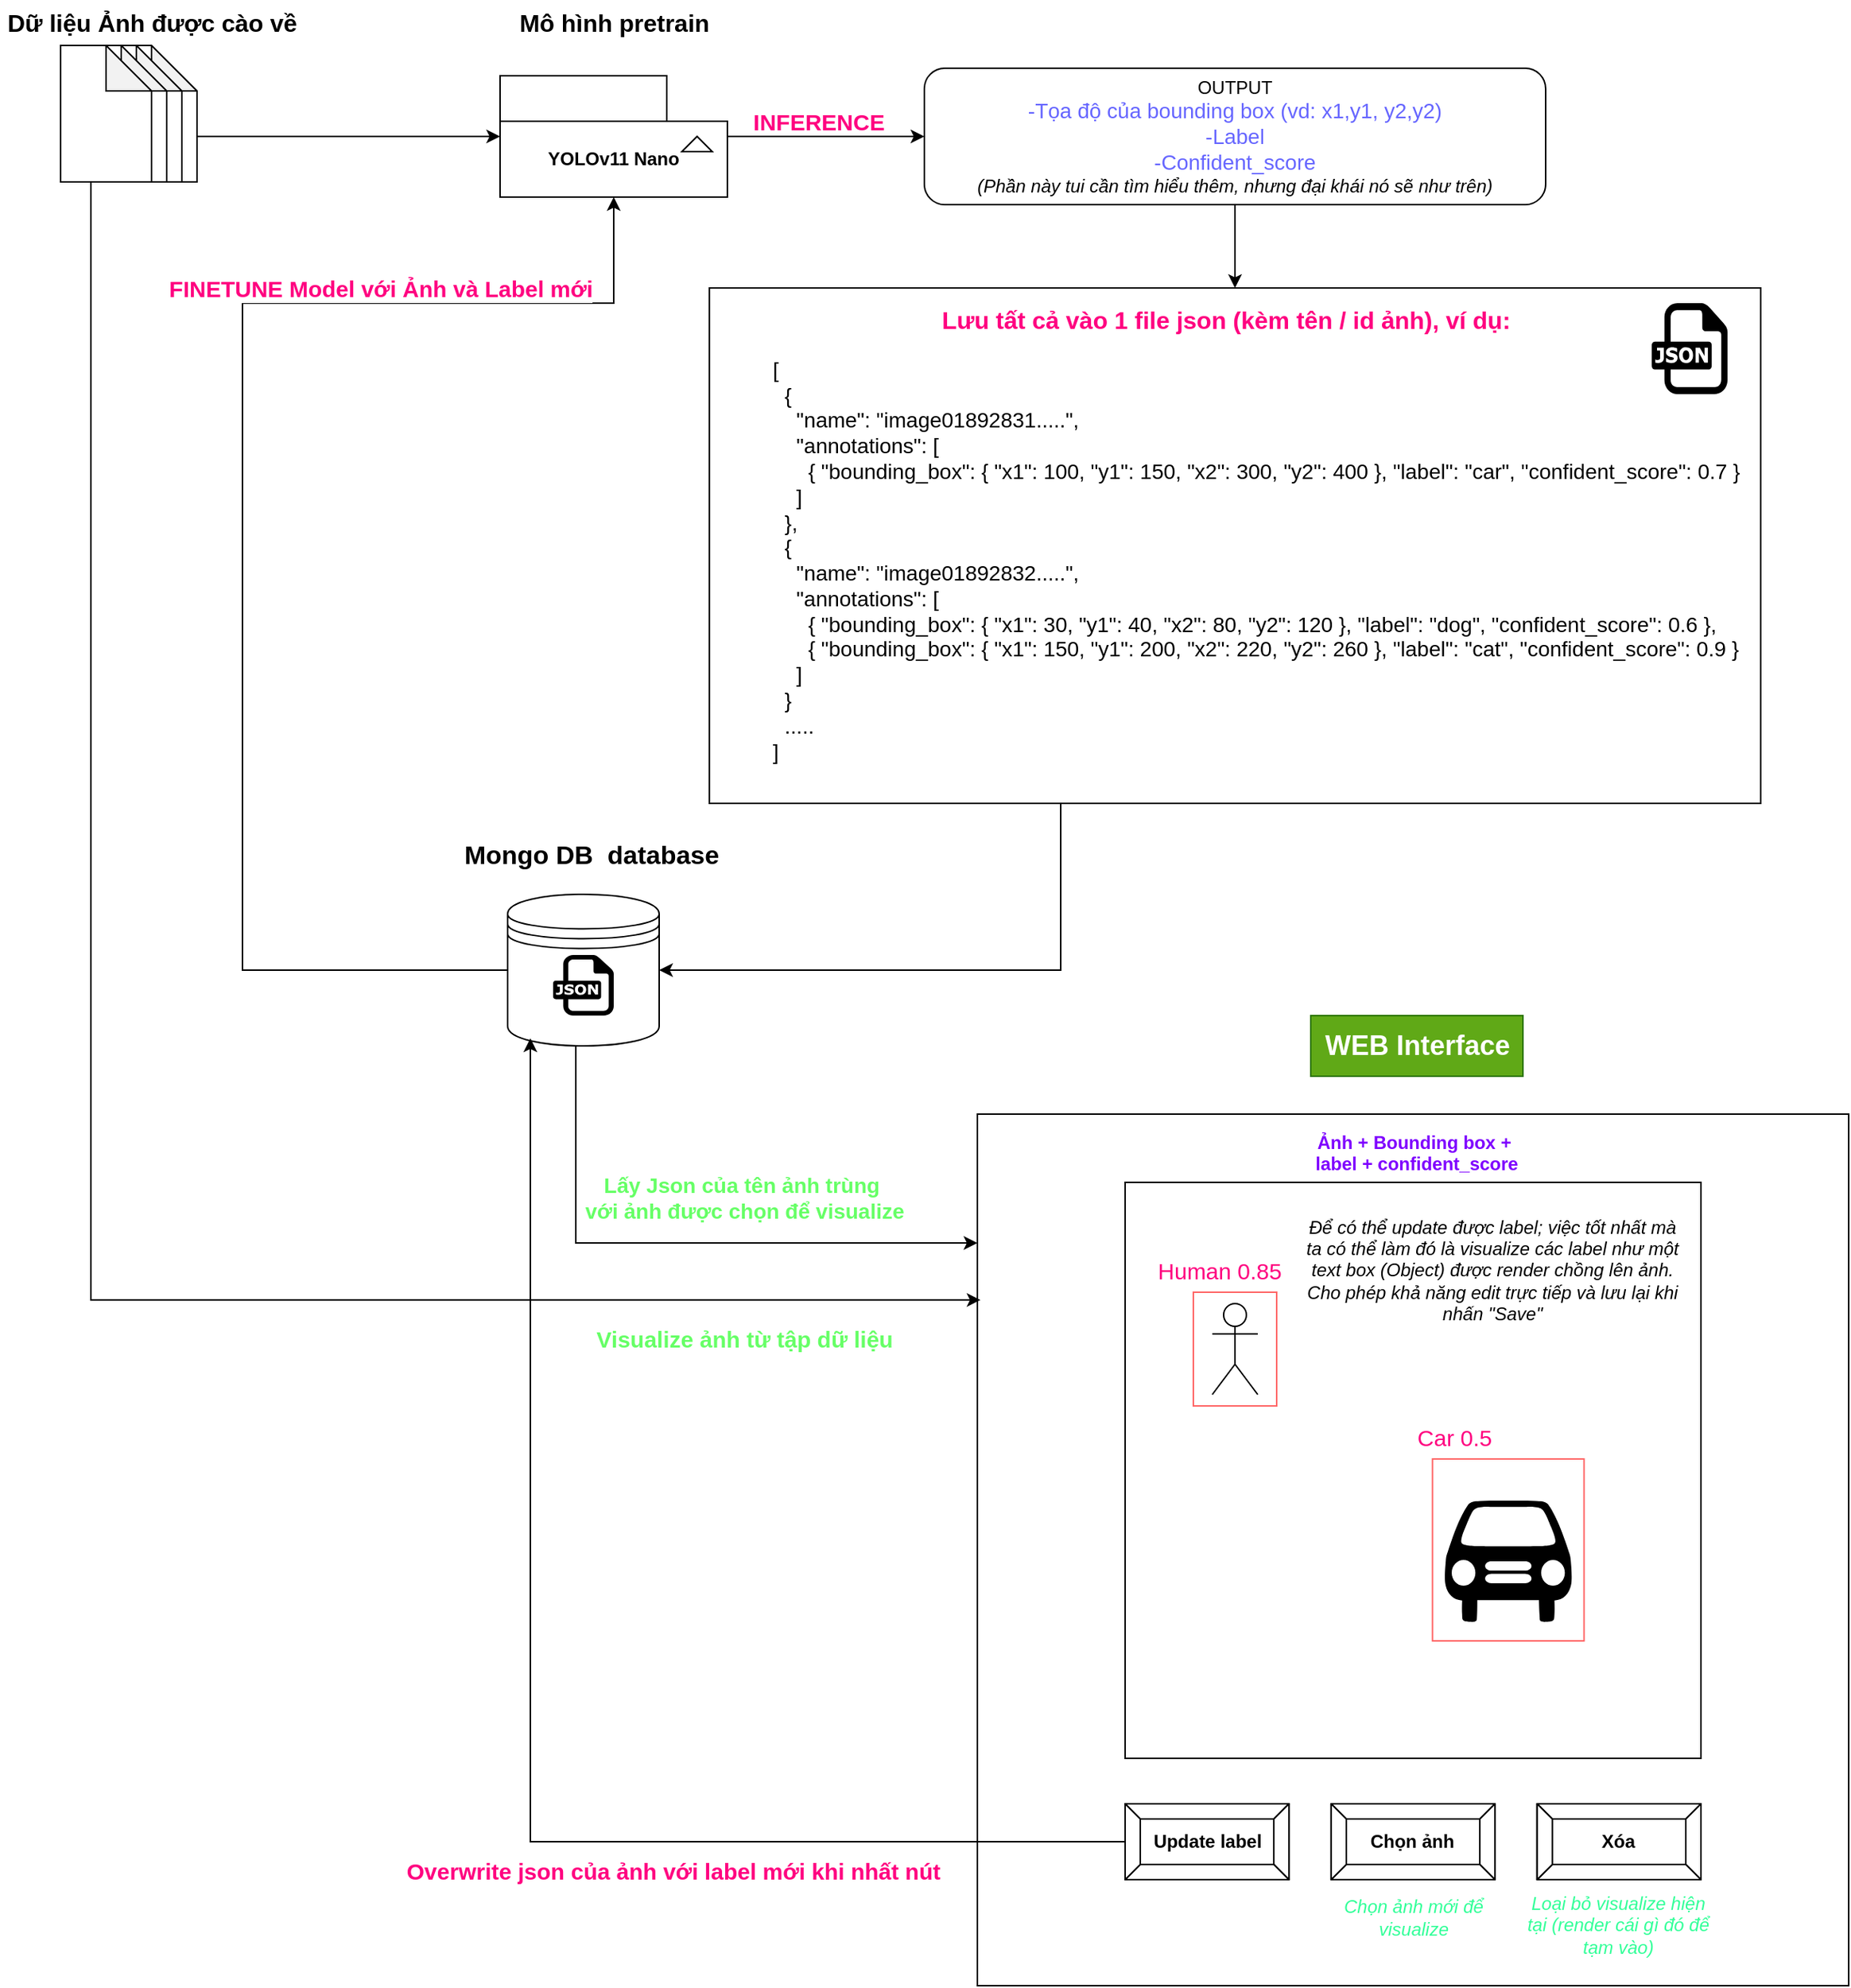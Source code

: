 <mxfile version="28.1.2">
  <diagram name="Page-1" id="EityS3i2jAoheY3nX5Qh">
    <mxGraphModel dx="1226" dy="736" grid="1" gridSize="10" guides="1" tooltips="1" connect="1" arrows="1" fold="1" page="1" pageScale="1" pageWidth="850" pageHeight="1100" math="0" shadow="0">
      <root>
        <mxCell id="0" />
        <mxCell id="1" parent="0" />
        <mxCell id="FvhLVzp3-vAK4EzgBv7z-2" value="&#xa;&lt;font style=&quot;forced-color-adjust: none; font-family: Helvetica; font-size: 12px; font-style: normal; font-variant-ligatures: normal; font-variant-caps: normal; font-weight: 400; letter-spacing: normal; orphans: 2; text-align: center; text-indent: 0px; text-transform: none; widows: 2; word-spacing: 0px; -webkit-text-stroke-width: 0px; white-space: normal; background-color: rgb(236, 236, 236); text-decoration-thickness: initial; text-decoration-style: initial; text-decoration-color: initial; color: rgb(127, 0, 255);&quot; data-mx-given-colors=&quot;{&amp;quot;color&amp;quot;:&amp;quot;rgb(127, 0, 255)&amp;quot;}&quot;&gt;&lt;b style=&quot;forced-color-adjust: none;&quot;&gt;Ảnh + Bounding box +&amp;nbsp;&lt;/b&gt;&lt;/font&gt;&lt;div style=&quot;forced-color-adjust: none; color: rgb(0, 0, 0); font-family: Helvetica; font-size: 12px; font-style: normal; font-variant-ligatures: normal; font-variant-caps: normal; font-weight: 400; letter-spacing: normal; orphans: 2; text-align: center; text-indent: 0px; text-transform: none; widows: 2; word-spacing: 0px; -webkit-text-stroke-width: 0px; white-space: normal; background-color: rgb(236, 236, 236); text-decoration-thickness: initial; text-decoration-style: initial; text-decoration-color: initial;&quot;&gt;&lt;font style=&quot;forced-color-adjust: none; color: rgb(127, 0, 255);&quot; data-mx-given-colors=&quot;{&amp;quot;color&amp;quot;:&amp;quot;rgb(127, 0, 255)&amp;quot;}&quot;&gt;&lt;b style=&quot;forced-color-adjust: none;&quot;&gt;label + confident_score&lt;/b&gt;&lt;/font&gt;&lt;/div&gt;&#xa;&#xa;" style="whiteSpace=wrap;html=1;aspect=fixed;fillColor=none;" vertex="1" parent="1">
          <mxGeometry x="645" y="735" width="575" height="575" as="geometry" />
        </mxCell>
        <mxCell id="FvhLVzp3-vAK4EzgBv7z-3" value="WEB Interface" style="text;html=1;align=center;verticalAlign=middle;resizable=0;points=[];autosize=1;strokeColor=#2D7600;fillColor=#60a917;fontColor=#ffffff;fontStyle=1;fontSize=18;" vertex="1" parent="1">
          <mxGeometry x="865" y="670" width="140" height="40" as="geometry" />
        </mxCell>
        <mxCell id="FvhLVzp3-vAK4EzgBv7z-4" value="" style="whiteSpace=wrap;html=1;aspect=fixed;" vertex="1" parent="1">
          <mxGeometry x="742.5" y="780" width="380" height="380" as="geometry" />
        </mxCell>
        <mxCell id="FvhLVzp3-vAK4EzgBv7z-22" style="edgeStyle=orthogonalEdgeStyle;rounded=0;orthogonalLoop=1;jettySize=auto;html=1;exitX=0;exitY=0;exitDx=60;exitDy=60;exitPerimeter=0;" edge="1" parent="1" source="FvhLVzp3-vAK4EzgBv7z-5" target="FvhLVzp3-vAK4EzgBv7z-15">
          <mxGeometry relative="1" as="geometry" />
        </mxCell>
        <mxCell id="FvhLVzp3-vAK4EzgBv7z-24" value="INFERENCE" style="edgeLabel;html=1;align=center;verticalAlign=middle;resizable=0;points=[];fontSize=15;fontStyle=1;fontColor=#FF0080;" vertex="1" connectable="0" parent="FvhLVzp3-vAK4EzgBv7z-22">
          <mxGeometry x="-0.038" y="-2" relative="1" as="geometry">
            <mxPoint x="314" y="-12" as="offset" />
          </mxGeometry>
        </mxCell>
        <mxCell id="FvhLVzp3-vAK4EzgBv7z-5" value="" style="shape=note;whiteSpace=wrap;html=1;backgroundOutline=1;darkOpacity=0.05;" vertex="1" parent="1">
          <mxGeometry x="70" y="30" width="60" height="90" as="geometry" />
        </mxCell>
        <mxCell id="FvhLVzp3-vAK4EzgBv7z-6" value="Dữ liệu Ảnh được cào về" style="text;html=1;align=center;verticalAlign=middle;resizable=0;points=[];autosize=1;strokeColor=none;fillColor=none;fontSize=16;fontStyle=1" vertex="1" parent="1">
          <mxGeometry width="200" height="30" as="geometry" />
        </mxCell>
        <mxCell id="FvhLVzp3-vAK4EzgBv7z-7" value="" style="shape=note;whiteSpace=wrap;html=1;backgroundOutline=1;darkOpacity=0.05;" vertex="1" parent="1">
          <mxGeometry x="60" y="30" width="60" height="90" as="geometry" />
        </mxCell>
        <mxCell id="FvhLVzp3-vAK4EzgBv7z-8" value="" style="shape=note;whiteSpace=wrap;html=1;backgroundOutline=1;darkOpacity=0.05;" vertex="1" parent="1">
          <mxGeometry x="50" y="30" width="60" height="90" as="geometry" />
        </mxCell>
        <mxCell id="FvhLVzp3-vAK4EzgBv7z-36" style="edgeStyle=orthogonalEdgeStyle;rounded=0;orthogonalLoop=1;jettySize=auto;html=1;entryX=0.006;entryY=0.39;entryDx=0;entryDy=0;entryPerimeter=0;" edge="1" parent="1">
          <mxGeometry relative="1" as="geometry">
            <mxPoint x="647.04" y="857.6" as="targetPoint" />
            <mxPoint x="60.003" y="110" as="sourcePoint" />
            <Array as="points">
              <mxPoint x="60" y="858" />
            </Array>
          </mxGeometry>
        </mxCell>
        <mxCell id="FvhLVzp3-vAK4EzgBv7z-38" value="Visualize ảnh từ tập dữ liệu" style="edgeLabel;html=1;align=center;verticalAlign=middle;resizable=0;points=[];fontSize=15;fontColor=#66FF66;fontStyle=1" vertex="1" connectable="0" parent="FvhLVzp3-vAK4EzgBv7z-36">
          <mxGeometry x="0.575" y="3" relative="1" as="geometry">
            <mxPoint x="127" y="28" as="offset" />
          </mxGeometry>
        </mxCell>
        <mxCell id="FvhLVzp3-vAK4EzgBv7z-9" value="" style="shape=note;whiteSpace=wrap;html=1;backgroundOutline=1;darkOpacity=0.05;" vertex="1" parent="1">
          <mxGeometry x="40" y="30" width="60" height="90" as="geometry" />
        </mxCell>
        <mxCell id="FvhLVzp3-vAK4EzgBv7z-31" style="edgeStyle=orthogonalEdgeStyle;rounded=0;orthogonalLoop=1;jettySize=auto;html=1;entryX=0.5;entryY=0;entryDx=0;entryDy=0;" edge="1" parent="1" source="FvhLVzp3-vAK4EzgBv7z-14" target="FvhLVzp3-vAK4EzgBv7z-30">
          <mxGeometry relative="1" as="geometry" />
        </mxCell>
        <mxCell id="FvhLVzp3-vAK4EzgBv7z-14" value="OUTPUT&lt;div&gt;&lt;font style=&quot;font-size: 14px; color: rgb(102, 102, 255);&quot;&gt;-Tọa độ của bounding box (vd: x1,y1, y2,y2)&lt;/font&gt;&lt;/div&gt;&lt;div&gt;&lt;font style=&quot;font-size: 14px; color: rgb(102, 102, 255);&quot;&gt;-Label&lt;/font&gt;&lt;/div&gt;&lt;div&gt;&lt;font color=&quot;#6666ff&quot;&gt;&lt;span style=&quot;font-size: 14px;&quot;&gt;-Confident_score&lt;br&gt;&lt;/span&gt;&lt;/font&gt;&lt;i&gt;(Phần này tui cần tìm hiểu thêm, nhưng đại khái nó sẽ như trên)&lt;/i&gt;&lt;/div&gt;" style="rounded=1;whiteSpace=wrap;html=1;" vertex="1" parent="1">
          <mxGeometry x="610" y="45" width="410" height="90" as="geometry" />
        </mxCell>
        <mxCell id="FvhLVzp3-vAK4EzgBv7z-25" style="edgeStyle=orthogonalEdgeStyle;rounded=0;orthogonalLoop=1;jettySize=auto;html=1;" edge="1" parent="1" source="FvhLVzp3-vAK4EzgBv7z-15" target="FvhLVzp3-vAK4EzgBv7z-14">
          <mxGeometry relative="1" as="geometry" />
        </mxCell>
        <mxCell id="FvhLVzp3-vAK4EzgBv7z-15" value="YOLOv11 Nano" style="shape=folder;fontStyle=1;tabWidth=110;tabHeight=30;tabPosition=left;html=1;boundedLbl=1;folderSymbol=triangle;whiteSpace=wrap;" vertex="1" parent="1">
          <mxGeometry x="330" y="50" width="150" height="80" as="geometry" />
        </mxCell>
        <mxCell id="FvhLVzp3-vAK4EzgBv7z-26" value="Mô hình pretrain" style="text;html=1;align=center;verticalAlign=middle;resizable=0;points=[];autosize=1;strokeColor=none;fillColor=none;fontSize=16;fontStyle=1" vertex="1" parent="1">
          <mxGeometry x="335" width="140" height="30" as="geometry" />
        </mxCell>
        <mxCell id="FvhLVzp3-vAK4EzgBv7z-34" style="edgeStyle=orthogonalEdgeStyle;rounded=0;orthogonalLoop=1;jettySize=auto;html=1;entryX=1;entryY=0.5;entryDx=0;entryDy=0;" edge="1" parent="1" source="FvhLVzp3-vAK4EzgBv7z-30" target="FvhLVzp3-vAK4EzgBv7z-32">
          <mxGeometry relative="1" as="geometry">
            <Array as="points">
              <mxPoint x="700" y="640" />
            </Array>
          </mxGeometry>
        </mxCell>
        <mxCell id="FvhLVzp3-vAK4EzgBv7z-30" value="&lt;div style=&quot;text-align: center;&quot;&gt;&lt;b style=&quot;color: rgb(255, 0, 128); font-size: 16px; background-color: transparent;&quot;&gt;Lưu tất cả vào 1 file json (kèm tên / id ảnh), ví dụ:&lt;/b&gt;&lt;/div&gt;&lt;div style=&quot;text-align: center;&quot;&gt;&lt;font style=&quot;color: rgb(0, 0, 0);&quot;&gt;&lt;br&gt;&lt;/font&gt;&lt;/div&gt;&lt;blockquote style=&quot;margin: 0 0 0 40px; border: none; padding: 0px;&quot;&gt;&lt;div&gt;&lt;div&gt;&lt;div style=&quot;&quot;&gt;&lt;font style=&quot;font-size: 14px; color: rgb(0, 0, 0);&quot;&gt;[&lt;/font&gt;&lt;/div&gt;&lt;/div&gt;&lt;/div&gt;&lt;div&gt;&lt;div&gt;&lt;div&gt;&lt;font style=&quot;font-size: 14px; color: rgb(0, 0, 0);&quot;&gt;&amp;nbsp; {&lt;/font&gt;&lt;/div&gt;&lt;/div&gt;&lt;/div&gt;&lt;div&gt;&lt;div&gt;&lt;div&gt;&lt;font style=&quot;font-size: 14px; color: rgb(0, 0, 0);&quot;&gt;&amp;nbsp; &amp;nbsp; &quot;name&quot;: &quot;image01892831.....&quot;,&lt;/font&gt;&lt;/div&gt;&lt;/div&gt;&lt;/div&gt;&lt;div&gt;&lt;div&gt;&lt;div&gt;&lt;font style=&quot;font-size: 14px; color: rgb(0, 0, 0);&quot;&gt;&amp;nbsp; &amp;nbsp; &quot;annotations&quot;: [&lt;/font&gt;&lt;/div&gt;&lt;/div&gt;&lt;/div&gt;&lt;div&gt;&lt;div&gt;&lt;div&gt;&lt;font style=&quot;font-size: 14px; color: rgb(0, 0, 0);&quot;&gt;&amp;nbsp; &amp;nbsp; &amp;nbsp; { &quot;bounding_box&quot;: { &quot;x1&quot;: 100, &quot;y1&quot;: 150, &quot;x2&quot;: 300, &quot;y2&quot;: 400 }, &quot;label&quot;: &quot;car&quot;, &quot;confident_score&quot;: 0.7 }&lt;/font&gt;&lt;/div&gt;&lt;/div&gt;&lt;/div&gt;&lt;div&gt;&lt;div&gt;&lt;div&gt;&lt;font style=&quot;font-size: 14px; color: rgb(0, 0, 0);&quot;&gt;&amp;nbsp; &amp;nbsp; ]&lt;/font&gt;&lt;/div&gt;&lt;/div&gt;&lt;/div&gt;&lt;div&gt;&lt;div&gt;&lt;div&gt;&lt;font style=&quot;font-size: 14px; color: rgb(0, 0, 0);&quot;&gt;&amp;nbsp; },&lt;/font&gt;&lt;/div&gt;&lt;/div&gt;&lt;/div&gt;&lt;div&gt;&lt;div&gt;&lt;div&gt;&lt;font style=&quot;font-size: 14px; color: rgb(0, 0, 0);&quot;&gt;&amp;nbsp; {&lt;/font&gt;&lt;/div&gt;&lt;/div&gt;&lt;/div&gt;&lt;div&gt;&lt;div&gt;&lt;div&gt;&lt;font style=&quot;font-size: 14px; color: rgb(0, 0, 0);&quot;&gt;&amp;nbsp; &amp;nbsp; &quot;name&quot;: &quot;image01892832.....&quot;,&lt;/font&gt;&lt;/div&gt;&lt;/div&gt;&lt;/div&gt;&lt;div&gt;&lt;div&gt;&lt;div&gt;&lt;font style=&quot;font-size: 14px; color: rgb(0, 0, 0);&quot;&gt;&amp;nbsp; &amp;nbsp; &quot;annotations&quot;: [&lt;/font&gt;&lt;/div&gt;&lt;/div&gt;&lt;/div&gt;&lt;div&gt;&lt;div&gt;&lt;div&gt;&lt;font style=&quot;font-size: 14px; color: rgb(0, 0, 0);&quot;&gt;&amp;nbsp; &amp;nbsp; &amp;nbsp; { &quot;bounding_box&quot;: { &quot;x1&quot;: 30, &quot;y1&quot;: 40, &quot;x2&quot;: 80, &quot;y2&quot;: 120 }, &quot;label&quot;: &quot;dog&quot;, &quot;confident_score&quot;: 0.6 },&lt;/font&gt;&lt;/div&gt;&lt;/div&gt;&lt;/div&gt;&lt;div&gt;&lt;div&gt;&lt;div&gt;&lt;font style=&quot;font-size: 14px; color: rgb(0, 0, 0);&quot;&gt;&amp;nbsp; &amp;nbsp; &amp;nbsp; { &quot;bounding_box&quot;: { &quot;x1&quot;: 150, &quot;y1&quot;: 200, &quot;x2&quot;: 220, &quot;y2&quot;: 260 }, &quot;label&quot;: &quot;cat&quot;, &quot;confident_score&quot;: 0.9 }&lt;/font&gt;&lt;/div&gt;&lt;/div&gt;&lt;/div&gt;&lt;div&gt;&lt;div&gt;&lt;div&gt;&lt;font style=&quot;font-size: 14px; color: rgb(0, 0, 0);&quot;&gt;&amp;nbsp; &amp;nbsp; ]&lt;/font&gt;&lt;/div&gt;&lt;/div&gt;&lt;/div&gt;&lt;div&gt;&lt;div&gt;&lt;div&gt;&lt;font style=&quot;font-size: 14px; color: rgb(0, 0, 0);&quot;&gt;&amp;nbsp; }&lt;/font&gt;&lt;/div&gt;&lt;/div&gt;&lt;/div&gt;&lt;div&gt;&lt;div&gt;&lt;div&gt;&lt;font style=&quot;font-size: 14px; color: rgb(0, 0, 0);&quot;&gt;&amp;nbsp; .....&lt;/font&gt;&lt;/div&gt;&lt;/div&gt;&lt;/div&gt;&lt;div&gt;&lt;div&gt;&lt;div&gt;&lt;font style=&quot;font-size: 14px; color: rgb(0, 0, 0);&quot;&gt;]&lt;/font&gt;&lt;/div&gt;&lt;/div&gt;&lt;/div&gt;&lt;/blockquote&gt;&lt;div&gt;&lt;div&gt;&lt;br&gt;&lt;/div&gt;&lt;/div&gt;" style="rounded=0;whiteSpace=wrap;html=1;align=left;" vertex="1" parent="1">
          <mxGeometry x="468.13" y="190" width="693.75" height="340" as="geometry" />
        </mxCell>
        <mxCell id="FvhLVzp3-vAK4EzgBv7z-39" style="edgeStyle=orthogonalEdgeStyle;rounded=0;orthogonalLoop=1;jettySize=auto;html=1;" edge="1" parent="1" source="FvhLVzp3-vAK4EzgBv7z-32">
          <mxGeometry relative="1" as="geometry">
            <mxPoint x="645" y="820" as="targetPoint" />
            <Array as="points">
              <mxPoint x="380" y="820" />
            </Array>
          </mxGeometry>
        </mxCell>
        <mxCell id="FvhLVzp3-vAK4EzgBv7z-40" value="Lấy Json của tên ảnh trùng&amp;nbsp;&lt;div&gt;với ảnh được chọn để visualize&lt;/div&gt;" style="edgeLabel;html=1;align=center;verticalAlign=middle;resizable=0;points=[];fontSize=14;fontColor=#66FF66;fontStyle=1" vertex="1" connectable="0" parent="FvhLVzp3-vAK4EzgBv7z-39">
          <mxGeometry x="0.336" relative="1" as="geometry">
            <mxPoint x="-23" y="-30" as="offset" />
          </mxGeometry>
        </mxCell>
        <mxCell id="FvhLVzp3-vAK4EzgBv7z-32" value="" style="shape=datastore;html=1;labelPosition=center;verticalLabelPosition=bottom;align=center;verticalAlign=top;" vertex="1" parent="1">
          <mxGeometry x="335" y="590" width="100" height="100" as="geometry" />
        </mxCell>
        <mxCell id="FvhLVzp3-vAK4EzgBv7z-35" value="Mongo DB&amp;nbsp; database" style="text;html=1;align=center;verticalAlign=middle;resizable=0;points=[];autosize=1;strokeColor=none;fillColor=none;fontSize=17;fontStyle=1" vertex="1" parent="1">
          <mxGeometry x="300" y="550" width="180" height="30" as="geometry" />
        </mxCell>
        <mxCell id="FvhLVzp3-vAK4EzgBv7z-43" value="" style="dashed=0;outlineConnect=0;html=1;align=center;labelPosition=center;verticalLabelPosition=bottom;verticalAlign=top;shape=mxgraph.weblogos.json" vertex="1" parent="1">
          <mxGeometry x="1090" y="200" width="50" height="60" as="geometry" />
        </mxCell>
        <mxCell id="FvhLVzp3-vAK4EzgBv7z-47" value="Update label" style="labelPosition=center;verticalLabelPosition=middle;align=center;html=1;shape=mxgraph.basic.button;dx=10;whiteSpace=wrap;fontStyle=1" vertex="1" parent="1">
          <mxGeometry x="742.5" y="1190" width="108.11" height="50" as="geometry" />
        </mxCell>
        <mxCell id="FvhLVzp3-vAK4EzgBv7z-53" value="&lt;font data-mx-given-colors=&quot;{&amp;quot;color&amp;quot;:&amp;quot;rgb(127, 0, 255)&amp;quot;}&quot; style=&quot;forced-color-adjust: none; font-family: Helvetica; font-size: 12px; font-style: normal; font-variant-ligatures: normal; font-variant-caps: normal; font-weight: 400; letter-spacing: normal; orphans: 2; text-indent: 0px; text-transform: none; widows: 2; word-spacing: 0px; -webkit-text-stroke-width: 0px; white-space: normal; text-decoration-thickness: initial; text-decoration-style: initial; text-decoration-color: initial;&quot;&gt;&lt;b style=&quot;forced-color-adjust: none;&quot;&gt;Ảnh + Bounding box +&amp;nbsp;&lt;/b&gt;&lt;/font&gt;&lt;div style=&quot;forced-color-adjust: none; font-family: Helvetica; font-size: 12px; font-style: normal; font-variant-ligatures: normal; font-variant-caps: normal; font-weight: 400; letter-spacing: normal; orphans: 2; text-indent: 0px; text-transform: none; widows: 2; word-spacing: 0px; -webkit-text-stroke-width: 0px; white-space: normal; text-decoration-thickness: initial; text-decoration-style: initial; text-decoration-color: initial;&quot;&gt;&lt;font data-mx-given-colors=&quot;{&amp;quot;color&amp;quot;:&amp;quot;rgb(127, 0, 255)&amp;quot;}&quot; style=&quot;forced-color-adjust: none;&quot;&gt;&lt;b style=&quot;forced-color-adjust: none;&quot;&gt;label + confident_score&lt;/b&gt;&lt;/font&gt;&lt;/div&gt;" style="text;whiteSpace=wrap;html=1;fontColor=#7F00FF;labelBackgroundColor=none;align=center;" vertex="1" parent="1">
          <mxGeometry x="850" y="740" width="170" height="50" as="geometry" />
        </mxCell>
        <mxCell id="FvhLVzp3-vAK4EzgBv7z-54" value="" style="shape=umlActor;verticalLabelPosition=bottom;verticalAlign=top;html=1;outlineConnect=0;" vertex="1" parent="1">
          <mxGeometry x="800" y="860" width="30" height="60" as="geometry" />
        </mxCell>
        <mxCell id="FvhLVzp3-vAK4EzgBv7z-58" value="" style="rounded=0;whiteSpace=wrap;html=1;fillColor=none;fontColor=#ffffff;strokeColor=#FF6666;" vertex="1" parent="1">
          <mxGeometry x="787.5" y="852.5" width="55" height="75" as="geometry" />
        </mxCell>
        <mxCell id="FvhLVzp3-vAK4EzgBv7z-59" value="Human 0.85" style="text;html=1;align=center;verticalAlign=middle;whiteSpace=wrap;rounded=0;fontSize=15;labelBackgroundColor=default;fontColor=#FF0080;" vertex="1" parent="1">
          <mxGeometry x="760" y="822.5" width="90" height="30" as="geometry" />
        </mxCell>
        <mxCell id="FvhLVzp3-vAK4EzgBv7z-60" value="" style="shape=mxgraph.signs.transportation.car_1;html=1;pointerEvents=1;fillColor=#000000;strokeColor=none;verticalLabelPosition=bottom;verticalAlign=top;align=center;" vertex="1" parent="1">
          <mxGeometry x="953.13" y="990" width="84.37" height="80" as="geometry" />
        </mxCell>
        <mxCell id="FvhLVzp3-vAK4EzgBv7z-61" value="" style="rounded=0;whiteSpace=wrap;html=1;fillColor=none;fontColor=#ffffff;strokeColor=#FF6666;" vertex="1" parent="1">
          <mxGeometry x="945.32" y="962.5" width="100" height="120" as="geometry" />
        </mxCell>
        <mxCell id="FvhLVzp3-vAK4EzgBv7z-62" value="Car 0.5" style="text;html=1;align=center;verticalAlign=middle;whiteSpace=wrap;rounded=0;fontSize=15;labelBackgroundColor=default;fontColor=#FF0080;" vertex="1" parent="1">
          <mxGeometry x="930" y="932.5" width="60" height="30" as="geometry" />
        </mxCell>
        <mxCell id="FvhLVzp3-vAK4EzgBv7z-63" value="&lt;i&gt;Để có thể update được label; việc tốt nhất mà ta có thể làm đó là visualize các label như một text box (Object) được render chồng lên ảnh. Cho phép khả năng edit trực tiếp và lưu lại khi nhấn &quot;Save&quot;&lt;/i&gt;" style="text;html=1;align=center;verticalAlign=middle;whiteSpace=wrap;rounded=0;" vertex="1" parent="1">
          <mxGeometry x="860" y="792.5" width="250" height="90" as="geometry" />
        </mxCell>
        <mxCell id="FvhLVzp3-vAK4EzgBv7z-65" style="edgeStyle=orthogonalEdgeStyle;rounded=0;orthogonalLoop=1;jettySize=auto;html=1;entryX=0.15;entryY=0.95;entryDx=0;entryDy=0;entryPerimeter=0;" edge="1" parent="1" source="FvhLVzp3-vAK4EzgBv7z-47" target="FvhLVzp3-vAK4EzgBv7z-32">
          <mxGeometry relative="1" as="geometry" />
        </mxCell>
        <mxCell id="FvhLVzp3-vAK4EzgBv7z-67" value="Overwrite json của ảnh với label mới khi nhất nút" style="edgeLabel;html=1;align=center;verticalAlign=middle;resizable=0;points=[];fontSize=15;fontColor=#FF0080;fontStyle=1" vertex="1" connectable="0" parent="1">
          <mxGeometry x="460" y="1230" as="geometry">
            <mxPoint x="-16" y="4" as="offset" />
          </mxGeometry>
        </mxCell>
        <mxCell id="FvhLVzp3-vAK4EzgBv7z-68" style="edgeStyle=orthogonalEdgeStyle;rounded=0;orthogonalLoop=1;jettySize=auto;html=1;entryX=0.5;entryY=1;entryDx=0;entryDy=0;entryPerimeter=0;" edge="1" parent="1" source="FvhLVzp3-vAK4EzgBv7z-32" target="FvhLVzp3-vAK4EzgBv7z-15">
          <mxGeometry relative="1" as="geometry">
            <Array as="points">
              <mxPoint x="160" y="640" />
              <mxPoint x="160" y="200" />
              <mxPoint x="405" y="200" />
            </Array>
          </mxGeometry>
        </mxCell>
        <mxCell id="FvhLVzp3-vAK4EzgBv7z-69" value="FINETUNE Model với Ảnh và Label mới" style="edgeLabel;html=1;align=center;verticalAlign=middle;resizable=0;points=[];fontStyle=1;fontSize=15;fontColor=#FF0080;" vertex="1" connectable="0" parent="FvhLVzp3-vAK4EzgBv7z-68">
          <mxGeometry x="0.587" y="3" relative="1" as="geometry">
            <mxPoint x="-32" y="-7" as="offset" />
          </mxGeometry>
        </mxCell>
        <mxCell id="FvhLVzp3-vAK4EzgBv7z-70" value="Chọn ảnh" style="labelPosition=center;verticalLabelPosition=middle;align=center;html=1;shape=mxgraph.basic.button;dx=10;whiteSpace=wrap;fontStyle=1" vertex="1" parent="1">
          <mxGeometry x="878.45" y="1190" width="108.11" height="50" as="geometry" />
        </mxCell>
        <mxCell id="FvhLVzp3-vAK4EzgBv7z-71" value="Xóa" style="labelPosition=center;verticalLabelPosition=middle;align=center;html=1;shape=mxgraph.basic.button;dx=10;whiteSpace=wrap;fontStyle=1" vertex="1" parent="1">
          <mxGeometry x="1014.39" y="1190" width="108.11" height="50" as="geometry" />
        </mxCell>
        <mxCell id="FvhLVzp3-vAK4EzgBv7z-73" value="&lt;i&gt;Chọn ảnh mới để visualize&lt;/i&gt;&lt;span style=&quot;font-family: monospace; font-size: 0px; text-align: start; text-wrap-mode: nowrap;&quot;&gt;%3CmxGraphModel%3E%3Croot%3E%3CmxCell%20id%3D%220%22%2F%3E%3CmxCell%20id%3D%221%22%20parent%3D%220%22%2F%3E%3CmxCell%20id%3D%222%22%20value%3D%22%26lt%3Bi%26gt%3B%C4%90%E1%BB%83%20c%C3%B3%20th%E1%BB%83%20update%20%C4%91%C6%B0%E1%BB%A3c%20label%3B%20vi%E1%BB%87c%20t%E1%BB%91t%20nh%E1%BA%A5t%20m%C3%A0%20ta%20c%C3%B3%20th%E1%BB%83%20l%C3%A0m%20%C4%91%C3%B3%20l%C3%A0%20visualize%20c%C3%A1c%20label%20nh%C6%B0%20m%E1%BB%99t%20text%20box%20(Object)%20%C4%91%C6%B0%E1%BB%A3c%20render%20ch%E1%BB%93ng%20l%C3%AAn%20%E1%BA%A3nh.%20Cho%20ph%C3%A9p%20kh%E1%BA%A3%20n%C4%83ng%20edit%20tr%E1%BB%B1c%20ti%E1%BA%BFp%20v%C3%A0%20l%C6%B0u%20l%E1%BA%A1i%20khi%20nh%E1%BA%A5n%20%26quot%3BSave%26quot%3B%26lt%3B%2Fi%26gt%3B%22%20style%3D%22text%3Bhtml%3D1%3Balign%3Dcenter%3BverticalAlign%3Dmiddle%3BwhiteSpace%3Dwrap%3Brounded%3D0%3B%22%20vertex%3D%221%22%20parent%3D%221%22%3E%3CmxGeometry%20x%3D%22860%22%20y%3D%22792.5%22%20width%3D%22250%22%20height%3D%2290%22%20as%3D%22geometry%22%2F%3E%3C%2FmxCell%3E%3C%2Froot%3E%3C%2FmxGraphModel%3E&lt;/span&gt;" style="text;html=1;align=center;verticalAlign=middle;whiteSpace=wrap;rounded=0;fontColor=#33FF99;" vertex="1" parent="1">
          <mxGeometry x="882.5" y="1250" width="100" height="30" as="geometry" />
        </mxCell>
        <mxCell id="FvhLVzp3-vAK4EzgBv7z-74" value="&lt;i&gt;Loại bỏ visualize hiện tại (render cái gì đó để tạm vào)&lt;/i&gt;" style="text;html=1;align=center;verticalAlign=middle;whiteSpace=wrap;rounded=0;fontColor=#33FF99;" vertex="1" parent="1">
          <mxGeometry x="1003.44" y="1250" width="130" height="40" as="geometry" />
        </mxCell>
        <mxCell id="FvhLVzp3-vAK4EzgBv7z-75" value="" style="dashed=0;outlineConnect=0;html=1;align=center;labelPosition=center;verticalLabelPosition=bottom;verticalAlign=top;shape=mxgraph.weblogos.json" vertex="1" parent="1">
          <mxGeometry x="365" y="630" width="40" height="40" as="geometry" />
        </mxCell>
      </root>
    </mxGraphModel>
  </diagram>
</mxfile>
